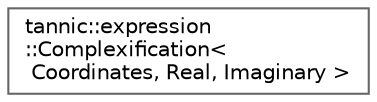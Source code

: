 digraph "Graphical Class Hierarchy"
{
 // LATEX_PDF_SIZE
  bgcolor="transparent";
  edge [fontname=Helvetica,fontsize=10,labelfontname=Helvetica,labelfontsize=10];
  node [fontname=Helvetica,fontsize=10,shape=box,height=0.2,width=0.4];
  rankdir="LR";
  Node0 [id="Node000000",label="tannic::expression\l::Complexification\<\l Coordinates, Real, Imaginary \>",height=0.2,width=0.4,color="grey40", fillcolor="white", style="filled",URL="$d1/d19/classtannic_1_1expression_1_1Complexification_3_01Coordinates_00_01Real_00_01Imaginary_01_4.html",tooltip=" "];
}
